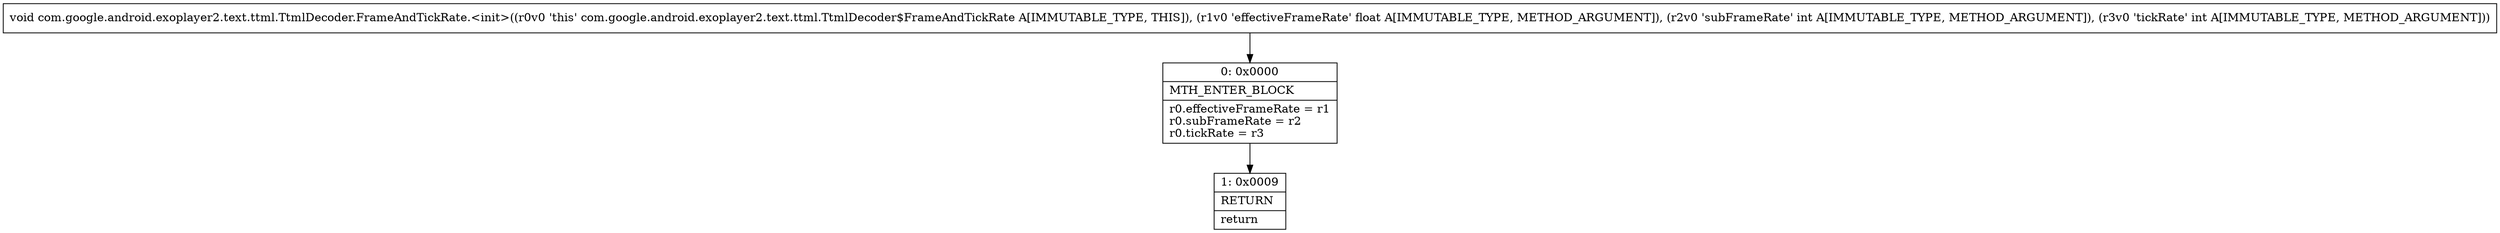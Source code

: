 digraph "CFG forcom.google.android.exoplayer2.text.ttml.TtmlDecoder.FrameAndTickRate.\<init\>(FII)V" {
Node_0 [shape=record,label="{0\:\ 0x0000|MTH_ENTER_BLOCK\l|r0.effectiveFrameRate = r1\lr0.subFrameRate = r2\lr0.tickRate = r3\l}"];
Node_1 [shape=record,label="{1\:\ 0x0009|RETURN\l|return\l}"];
MethodNode[shape=record,label="{void com.google.android.exoplayer2.text.ttml.TtmlDecoder.FrameAndTickRate.\<init\>((r0v0 'this' com.google.android.exoplayer2.text.ttml.TtmlDecoder$FrameAndTickRate A[IMMUTABLE_TYPE, THIS]), (r1v0 'effectiveFrameRate' float A[IMMUTABLE_TYPE, METHOD_ARGUMENT]), (r2v0 'subFrameRate' int A[IMMUTABLE_TYPE, METHOD_ARGUMENT]), (r3v0 'tickRate' int A[IMMUTABLE_TYPE, METHOD_ARGUMENT])) }"];
MethodNode -> Node_0;
Node_0 -> Node_1;
}

